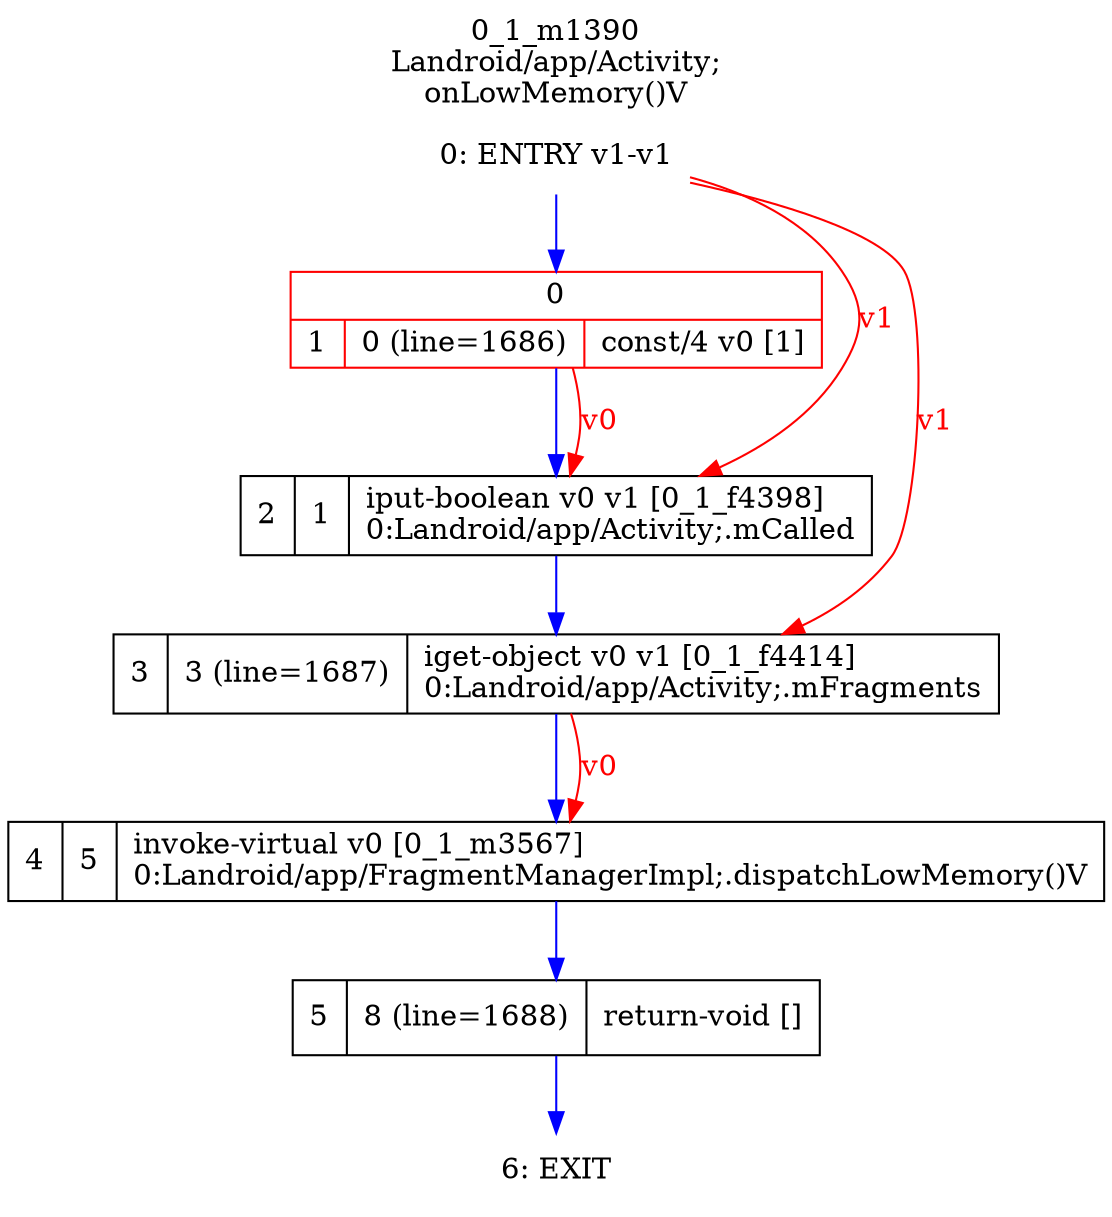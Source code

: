 digraph G {
rankdir=UD;
labelloc=t;
label="0_1_m1390\nLandroid/app/Activity;
onLowMemory()V";
0[label="0: ENTRY v1-v1",shape=plaintext];
1[label="{0|{1|0 (line=1686)|const/4 v0 [1]\l}}",shape=record, color=red];
2[label="2|1|iput-boolean v0 v1 [0_1_f4398]\l0:Landroid/app/Activity;.mCalled\l",shape=record];
3[label="3|3 (line=1687)|iget-object v0 v1 [0_1_f4414]\l0:Landroid/app/Activity;.mFragments\l",shape=record];
4[label="4|5|invoke-virtual v0 [0_1_m3567]\l0:Landroid/app/FragmentManagerImpl;.dispatchLowMemory()V\l",shape=record,URL="0_1_m3567.dot"];
5[label="5|8 (line=1688)|return-void []\l",shape=record];
6[label="6: EXIT",shape=plaintext];
0->1 [color=blue, fontcolor=blue,weight=100, taillabel=""];
1->2 [color=blue, fontcolor=blue,weight=100, taillabel=""];
2->3 [color=blue, fontcolor=blue,weight=100, taillabel=""];
3->4 [color=blue, fontcolor=blue,weight=100, taillabel=""];
4->5 [color=blue, fontcolor=blue,weight=100, taillabel=""];
5->6 [color=blue, fontcolor=blue,weight=100, taillabel=""];
0->2 [color=red, fontcolor=red, label="v1"];
1->2 [color=red, fontcolor=red, label="v0"];
0->3 [color=red, fontcolor=red, label="v1"];
3->4 [color=red, fontcolor=red, label="v0"];
}
